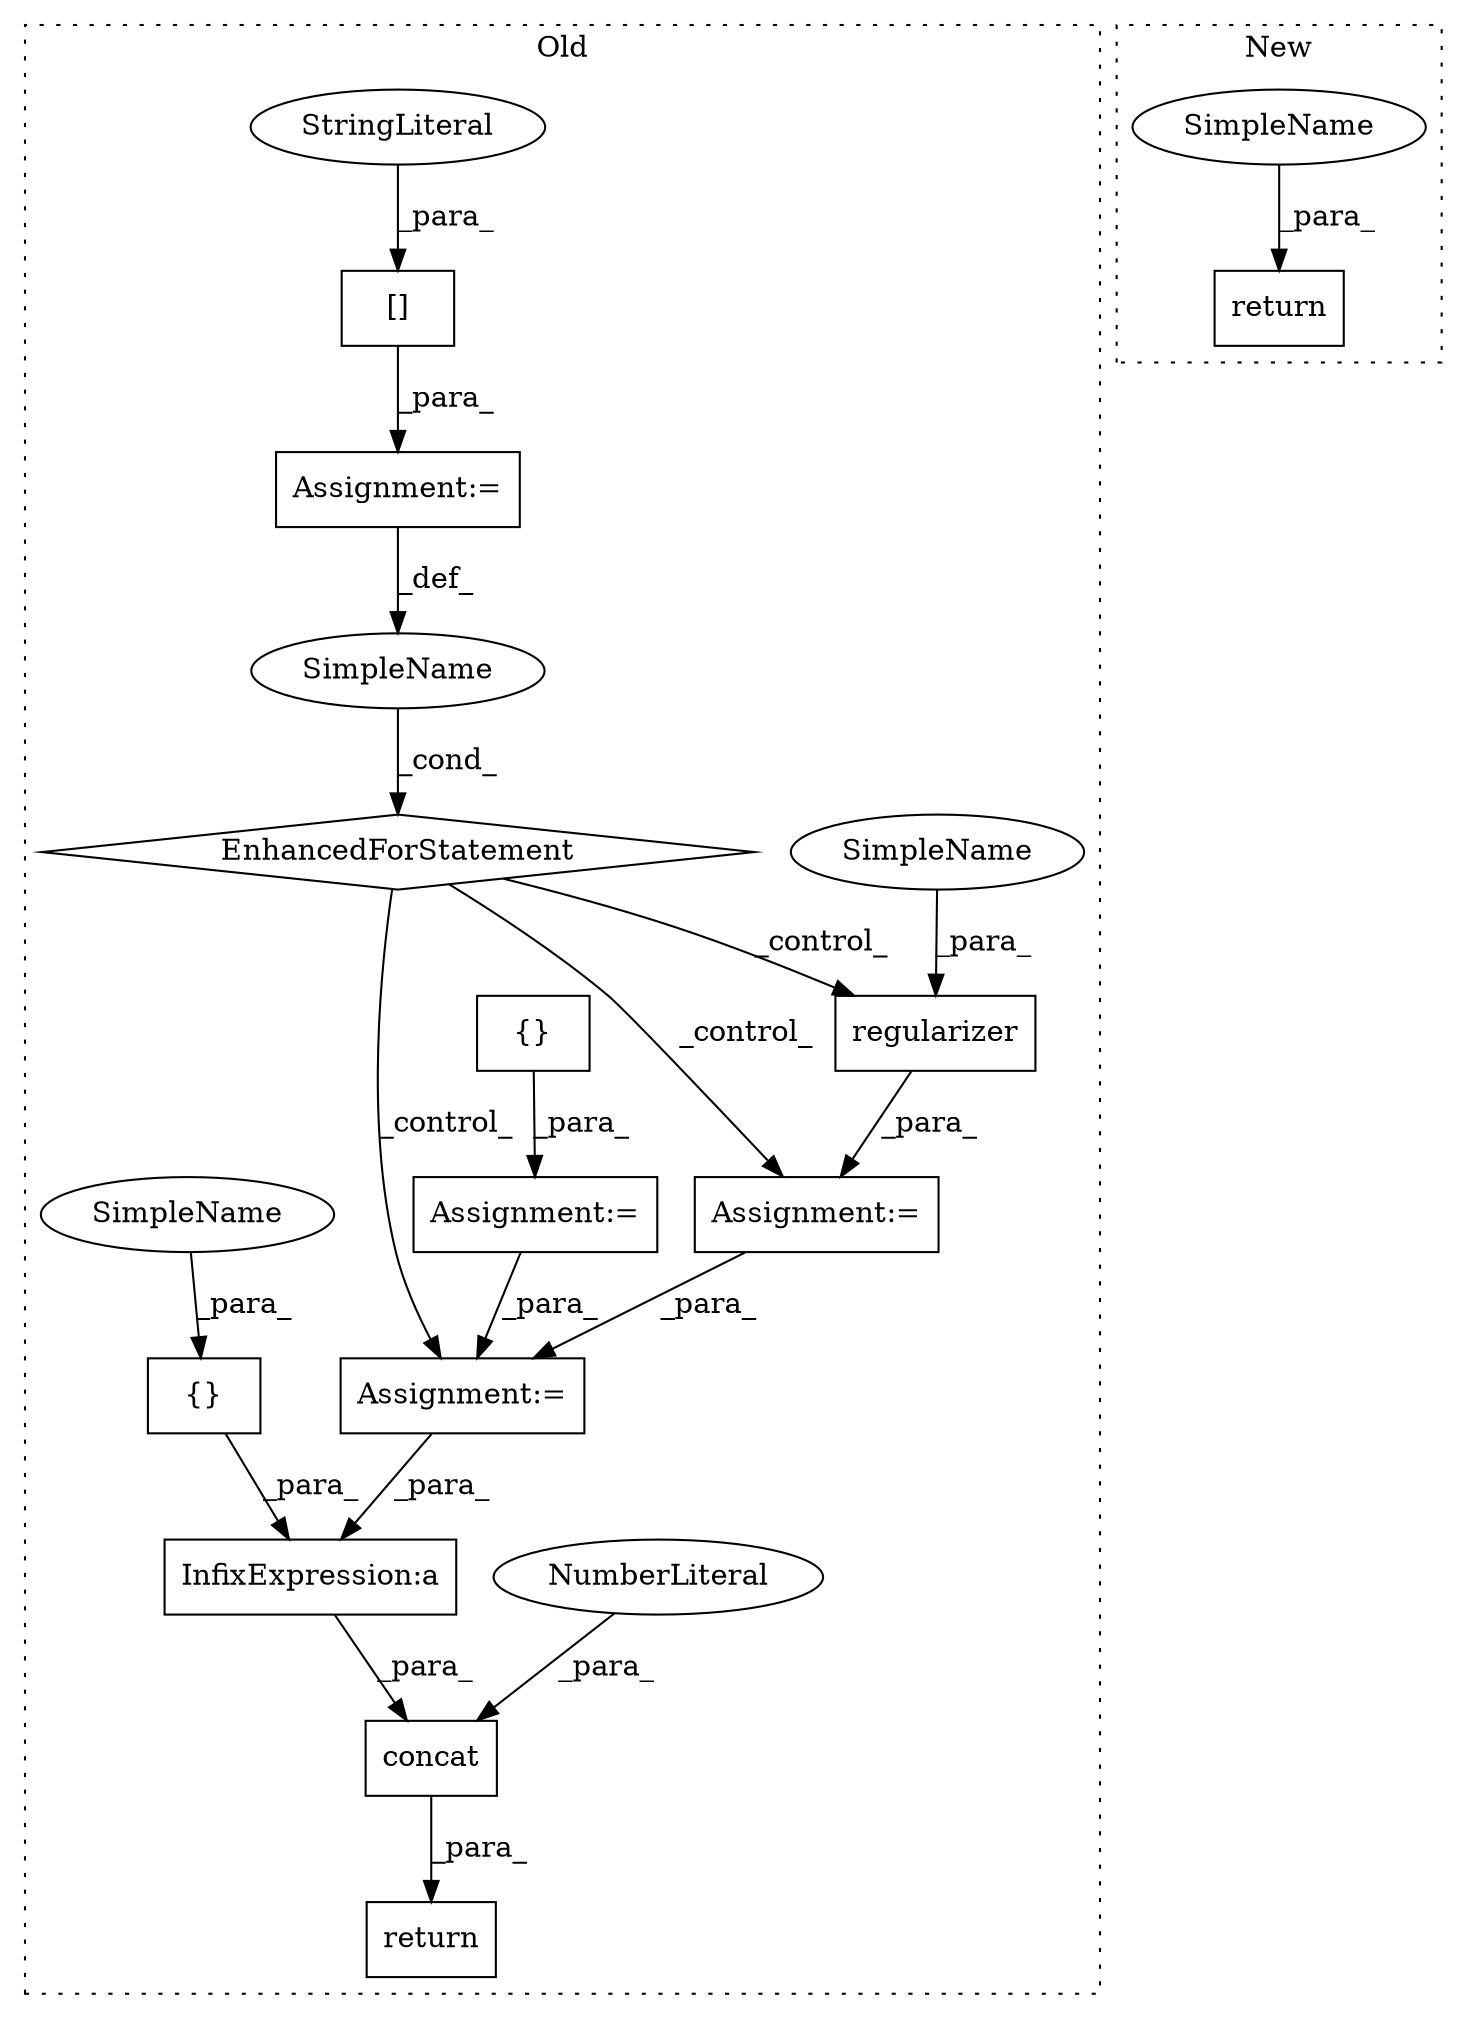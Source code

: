 digraph G {
subgraph cluster0 {
1 [label="concat" a="32" s="4772,4810" l="7,1" shape="box"];
3 [label="return" a="41" s="4754" l="7" shape="box"];
4 [label="Assignment:=" a="7" s="4555" l="1" shape="box"];
5 [label="NumberLiteral" a="34" s="4779" l="1" shape="ellipse"];
6 [label="Assignment:=" a="7" s="4736" l="2" shape="box"];
7 [label="Assignment:=" a="7" s="4680" l="1" shape="box"];
8 [label="InfixExpression:a" a="27" s="4795" l="3" shape="box"];
9 [label="EnhancedForStatement" a="70" s="4573,4666" l="53,2" shape="diamond"];
10 [label="{}" a="4" s="4790,4794" l="1,1" shape="box"];
11 [label="regularizer" a="32" s="4681,4715" l="12,1" shape="box"];
12 [label="{}" a="4" s="4565" l="2" shape="box"];
13 [label="SimpleName" a="42" s="4630" l="11" shape="ellipse"];
14 [label="Assignment:=" a="7" s="4573,4666" l="53,2" shape="box"];
15 [label="[]" a="2" s="4644,4665" l="7,1" shape="box"];
16 [label="StringLiteral" a="45" s="4651" l="14" shape="ellipse"];
17 [label="SimpleName" a="42" s="4791" l="3" shape="ellipse"];
18 [label="SimpleName" a="42" s="4705" l="3" shape="ellipse"];
label = "Old";
style="dotted";
}
subgraph cluster1 {
2 [label="return" a="41" s="4367" l="7" shape="box"];
19 [label="SimpleName" a="42" s="4374" l="3" shape="ellipse"];
label = "New";
style="dotted";
}
1 -> 3 [label="_para_"];
4 -> 6 [label="_para_"];
5 -> 1 [label="_para_"];
6 -> 8 [label="_para_"];
7 -> 6 [label="_para_"];
8 -> 1 [label="_para_"];
9 -> 6 [label="_control_"];
9 -> 7 [label="_control_"];
9 -> 11 [label="_control_"];
10 -> 8 [label="_para_"];
11 -> 7 [label="_para_"];
12 -> 4 [label="_para_"];
13 -> 9 [label="_cond_"];
14 -> 13 [label="_def_"];
15 -> 14 [label="_para_"];
16 -> 15 [label="_para_"];
17 -> 10 [label="_para_"];
18 -> 11 [label="_para_"];
19 -> 2 [label="_para_"];
}